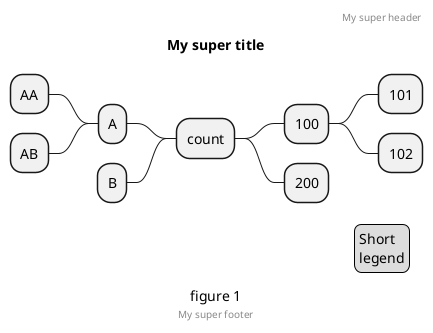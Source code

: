 {
  "sha1": "cq74qo21l0uclm9vaiu9lw7d2p7dp21",
  "insertion": {
    "when": "2024-06-01T09:03:01.885Z",
    "user": "plantuml@gmail.com"
  }
}
@startmindmap
caption figure 1
title My super title

* count
** 100
*** 101
*** 102
** 200

left side

** A
*** AA
*** AB
** B

header
My super header
endheader

center footer My super footer

legend right
  Short
  legend
endlegend
@endmindmap
